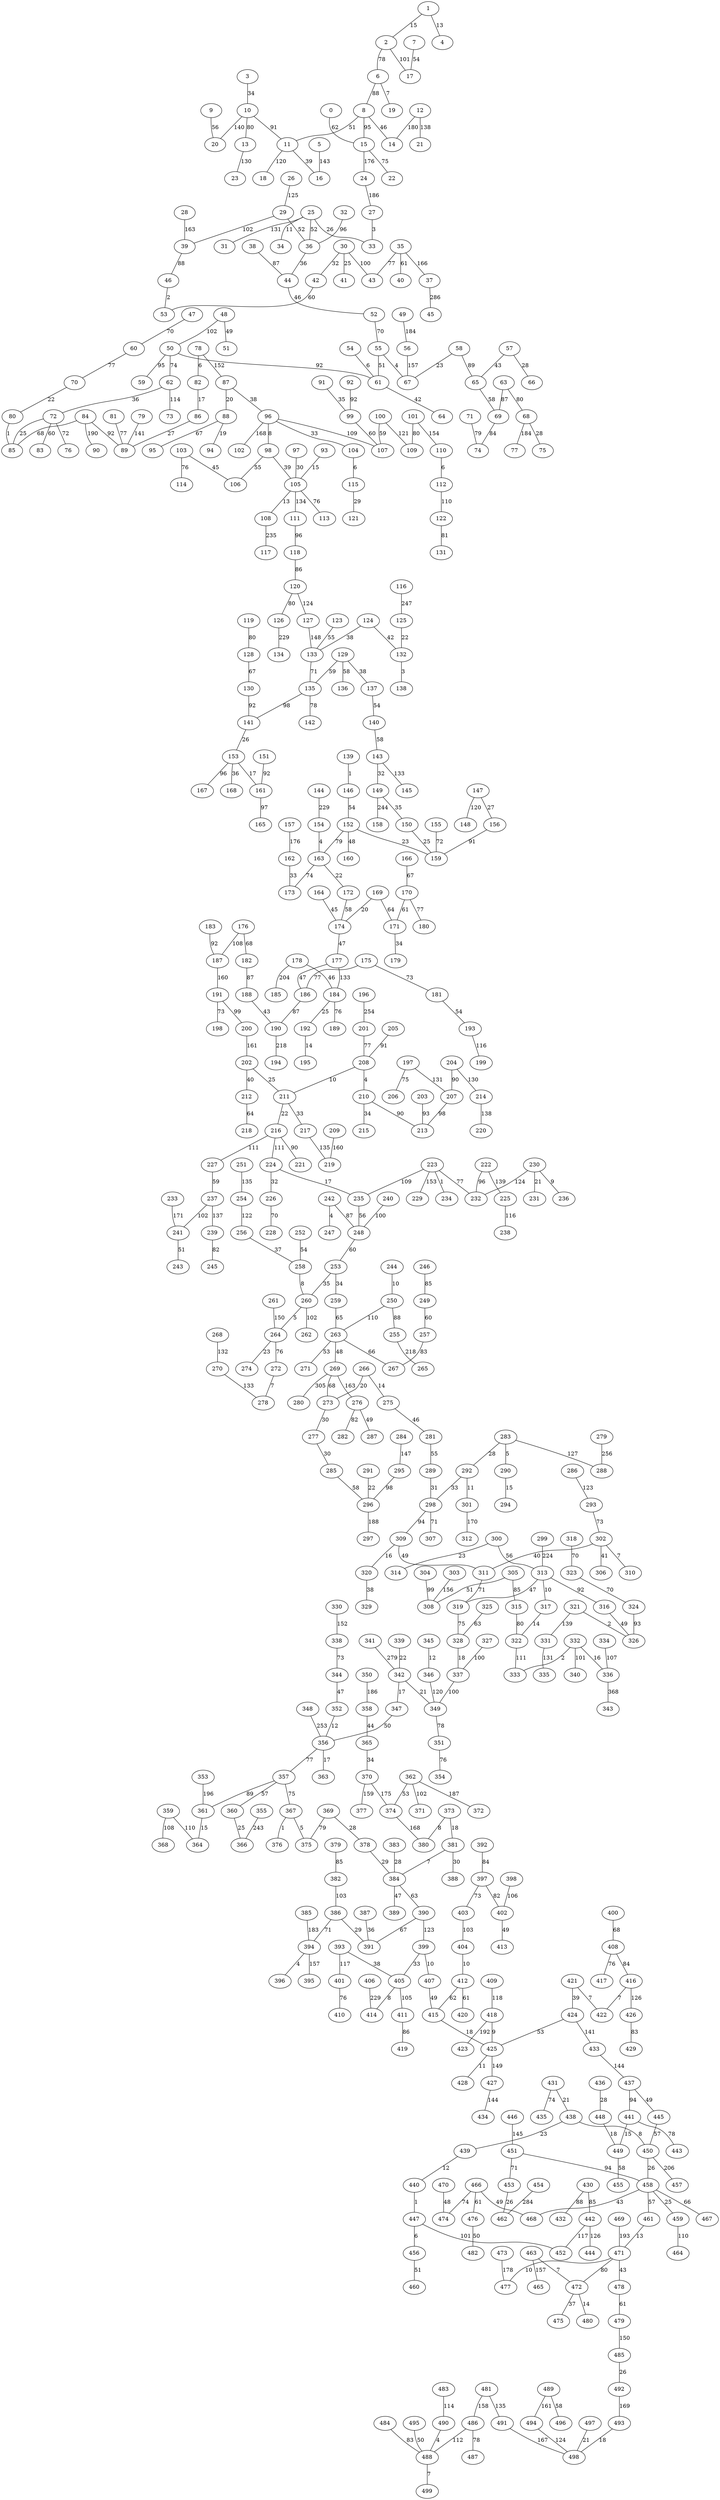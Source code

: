 strict graph G {
0;
1;
2;
3;
4;
5;
6;
7;
8;
9;
10;
11;
12;
13;
14;
15;
16;
17;
18;
19;
20;
21;
22;
23;
24;
25;
26;
27;
28;
29;
30;
31;
32;
33;
34;
35;
36;
37;
38;
39;
40;
41;
42;
43;
44;
45;
46;
47;
48;
49;
50;
51;
52;
53;
54;
55;
56;
57;
58;
59;
60;
61;
62;
63;
64;
65;
66;
67;
68;
69;
70;
71;
72;
73;
74;
75;
76;
77;
78;
79;
80;
81;
82;
83;
84;
85;
86;
87;
88;
89;
90;
91;
92;
93;
94;
95;
96;
97;
98;
99;
100;
101;
102;
103;
104;
105;
106;
107;
108;
109;
110;
111;
112;
113;
114;
115;
116;
117;
118;
119;
120;
121;
122;
123;
124;
125;
126;
127;
128;
129;
130;
131;
132;
133;
134;
135;
136;
137;
138;
139;
140;
141;
142;
143;
144;
145;
146;
147;
148;
149;
150;
151;
152;
153;
154;
155;
156;
157;
158;
159;
160;
161;
162;
163;
164;
165;
166;
167;
168;
169;
170;
171;
172;
173;
174;
175;
176;
177;
178;
179;
180;
181;
182;
183;
184;
185;
186;
187;
188;
189;
190;
191;
192;
193;
194;
195;
196;
197;
198;
199;
200;
201;
202;
203;
204;
205;
206;
207;
208;
209;
210;
211;
212;
213;
214;
215;
216;
217;
218;
219;
220;
221;
222;
223;
224;
225;
226;
227;
228;
229;
230;
231;
232;
233;
234;
235;
236;
237;
238;
239;
240;
241;
242;
243;
244;
245;
246;
247;
248;
249;
250;
251;
252;
253;
254;
255;
256;
257;
258;
259;
260;
261;
262;
263;
264;
265;
266;
267;
268;
269;
270;
271;
272;
273;
274;
275;
276;
277;
278;
279;
280;
281;
282;
283;
284;
285;
286;
287;
288;
289;
290;
291;
292;
293;
294;
295;
296;
297;
298;
299;
300;
301;
302;
303;
304;
305;
306;
307;
308;
309;
310;
311;
312;
313;
314;
315;
316;
317;
318;
319;
320;
321;
322;
323;
324;
325;
326;
327;
328;
329;
330;
331;
332;
333;
334;
335;
336;
337;
338;
339;
340;
341;
342;
343;
344;
345;
346;
347;
348;
349;
350;
351;
352;
353;
354;
355;
356;
357;
358;
359;
360;
361;
362;
363;
364;
365;
366;
367;
368;
369;
370;
371;
372;
373;
374;
375;
376;
377;
378;
379;
380;
381;
382;
383;
384;
385;
386;
387;
388;
389;
390;
391;
392;
393;
394;
395;
396;
397;
398;
399;
400;
401;
402;
403;
404;
405;
406;
407;
408;
409;
410;
411;
412;
413;
414;
415;
416;
417;
418;
419;
420;
421;
422;
423;
424;
425;
426;
427;
428;
429;
430;
431;
432;
433;
434;
435;
436;
437;
438;
439;
440;
441;
442;
443;
444;
445;
446;
447;
448;
449;
450;
451;
452;
453;
454;
455;
456;
457;
458;
459;
460;
461;
462;
463;
464;
465;
466;
467;
468;
469;
470;
471;
472;
473;
474;
475;
476;
477;
478;
479;
480;
481;
482;
483;
484;
485;
486;
487;
488;
489;
490;
491;
492;
493;
494;
495;
496;
497;
498;
499;
186 -- 190  [label=87];
211 -- 216  [label=22];
60 -- 70  [label=77];
152 -- 159  [label=23];
96 -- 98  [label=8];
412 -- 420  [label=61];
394 -- 396  [label=4];
105 -- 113  [label=76];
78 -- 87  [label=152];
30 -- 42  [label=32];
481 -- 486  [label=158];
473 -- 477  [label=178];
100 -- 109  [label=121];
486 -- 487  [label=78];
11 -- 16  [label=39];
27 -- 33  [label=3];
479 -- 485  [label=150];
98 -- 105  [label=39];
169 -- 174  [label=20];
15 -- 22  [label=75];
298 -- 307  [label=71];
356 -- 363  [label=17];
210 -- 215  [label=34];
153 -- 168  [label=36];
369 -- 375  [label=79];
96 -- 107  [label=109];
72 -- 85  [label=25];
250 -- 255  [label=88];
122 -- 131  [label=81];
346 -- 349  [label=120];
154 -- 163  [label=4];
408 -- 416  [label=84];
216 -- 227  [label=111];
292 -- 301  [label=11];
188 -- 190  [label=43];
425 -- 428  [label=11];
25 -- 33  [label=26];
266 -- 275  [label=14];
400 -- 408  [label=68];
373 -- 381  [label=18];
485 -- 492  [label=26];
433 -- 437  [label=144];
139 -- 146  [label=1];
216 -- 224  [label=111];
488 -- 499  [label=7];
442 -- 452  [label=117];
203 -- 213  [label=93];
494 -- 498  [label=124];
259 -- 263  [label=65];
79 -- 89  [label=141];
466 -- 474  [label=74];
263 -- 271  [label=53];
469 -- 471  [label=193];
49 -- 56  [label=184];
453 -- 462  [label=26];
296 -- 297  [label=188];
320 -- 329  [label=38];
458 -- 467  [label=66];
230 -- 236  [label=9];
174 -- 177  [label=47];
91 -- 99  [label=35];
367 -- 375  [label=5];
193 -- 199  [label=116];
56 -- 67  [label=157];
330 -- 338  [label=152];
342 -- 347  [label=17];
438 -- 450  [label=8];
201 -- 208  [label=77];
30 -- 41  [label=25];
369 -- 378  [label=28];
177 -- 184  [label=133];
63 -- 68  [label=80];
81 -- 89  [label=77];
127 -- 133  [label=148];
103 -- 114  [label=76];
13 -- 23  [label=130];
105 -- 108  [label=13];
50 -- 59  [label=95];
104 -- 115  [label=6];
489 -- 496  [label=58];
62 -- 72  [label=36];
118 -- 120  [label=86];
322 -- 333  [label=111];
495 -- 488  [label=50];
197 -- 207  [label=131];
321 -- 331  [label=139];
208 -- 210  [label=4];
451 -- 453  [label=71];
141 -- 153  [label=26];
283 -- 288  [label=127];
176 -- 187  [label=108];
72 -- 76  [label=72];
352 -- 356  [label=12];
431 -- 438  [label=21];
384 -- 390  [label=63];
393 -- 405  [label=38];
98 -- 106  [label=55];
470 -- 474  [label=48];
209 -- 219  [label=160];
275 -- 281  [label=46];
277 -- 285  [label=30];
2 -- 17  [label=101];
448 -- 449  [label=18];
242 -- 247  [label=4];
356 -- 357  [label=77];
227 -- 237  [label=59];
426 -- 429  [label=83];
276 -- 287  [label=49];
458 -- 468  [label=43];
327 -- 337  [label=100];
338 -- 344  [label=73];
298 -- 309  [label=94];
100 -- 107  [label=59];
383 -- 384  [label=28];
397 -- 402  [label=82];
254 -- 256  [label=122];
381 -- 388  [label=30];
178 -- 185  [label=204];
39 -- 46  [label=88];
120 -- 127  [label=124];
246 -- 249  [label=85];
418 -- 425  [label=9];
8 -- 15  [label=95];
146 -- 152  [label=54];
357 -- 367  [label=75];
3 -- 10  [label=34];
125 -- 132  [label=22];
169 -- 171  [label=64];
331 -- 335  [label=131];
235 -- 248  [label=56];
390 -- 391  [label=67];
332 -- 333  [label=2];
6 -- 8  [label=88];
170 -- 171  [label=61];
256 -- 258  [label=37];
12 -- 21  [label=138];
202 -- 212  [label=40];
58 -- 67  [label=23];
345 -- 346  [label=12];
318 -- 323  [label=70];
289 -- 298  [label=31];
461 -- 471  [label=13];
281 -- 289  [label=55];
311 -- 319  [label=71];
164 -- 174  [label=45];
362 -- 371  [label=102];
313 -- 317  [label=10];
360 -- 366  [label=25];
6 -- 19  [label=7];
472 -- 480  [label=14];
305 -- 308  [label=51];
35 -- 43  [label=77];
32 -- 36  [label=96];
447 -- 456  [label=6];
239 -- 245  [label=82];
233 -- 241  [label=171];
362 -- 372  [label=187];
152 -- 160  [label=48];
313 -- 319  [label=47];
97 -- 105  [label=30];
446 -- 451  [label=145];
402 -- 413  [label=49];
25 -- 31  [label=131];
223 -- 232  [label=77];
491 -- 498  [label=167];
223 -- 234  [label=1];
321 -- 326  [label=2];
449 -- 455  [label=58];
421 -- 424  [label=39];
50 -- 61  [label=92];
87 -- 96  [label=38];
161 -- 165  [label=97];
406 -- 414  [label=229];
458 -- 461  [label=57];
300 -- 314  [label=23];
101 -- 109  [label=80];
339 -- 342  [label=22];
497 -- 498  [label=21];
156 -- 159  [label=91];
29 -- 39  [label=102];
223 -- 235  [label=109];
210 -- 213  [label=90];
357 -- 360  [label=57];
358 -- 365  [label=44];
350 -- 358  [label=186];
8 -- 11  [label=51];
347 -- 356  [label=50];
15 -- 24  [label=176];
241 -- 243  [label=51];
192 -- 195  [label=14];
68 -- 77  [label=184];
78 -- 82  [label=6];
412 -- 415  [label=62];
361 -- 364  [label=15];
324 -- 326  [label=93];
88 -- 95  [label=67];
222 -- 225  [label=139];
471 -- 478  [label=43];
348 -- 356  [label=253];
302 -- 310  [label=7];
381 -- 384  [label=7];
225 -- 238  [label=116];
248 -- 253  [label=60];
253 -- 260  [label=35];
10 -- 20  [label=140];
493 -- 498  [label=18];
472 -- 475  [label=37];
401 -- 410  [label=76];
258 -- 260  [label=8];
30 -- 43  [label=100];
153 -- 161  [label=17];
405 -- 411  [label=105];
404 -- 412  [label=10];
35 -- 37  [label=166];
309 -- 320  [label=16];
71 -- 74  [label=79];
224 -- 235  [label=17];
37 -- 45  [label=286];
10 -- 11  [label=91];
341 -- 342  [label=279];
421 -- 422  [label=7];
260 -- 262  [label=102];
214 -- 220  [label=138];
70 -- 80  [label=22];
230 -- 231  [label=21];
386 -- 391  [label=29];
172 -- 174  [label=58];
7 -- 17  [label=54];
52 -- 55  [label=70];
450 -- 458  [label=26];
84 -- 85  [label=68];
466 -- 468  [label=49];
149 -- 158  [label=244];
143 -- 149  [label=32];
415 -- 425  [label=18];
425 -- 427  [label=149];
126 -- 134  [label=229];
385 -- 394  [label=183];
399 -- 407  [label=10];
450 -- 457  [label=206];
9 -- 20  [label=56];
182 -- 188  [label=87];
150 -- 159  [label=25];
445 -- 450  [label=57];
317 -- 322  [label=14];
162 -- 173  [label=33];
129 -- 136  [label=58];
279 -- 288  [label=256];
112 -- 122  [label=110];
302 -- 311  [label=40];
62 -- 73  [label=114];
431 -- 435  [label=74];
105 -- 111  [label=134];
103 -- 106  [label=45];
190 -- 194  [label=218];
244 -- 250  [label=10];
290 -- 294  [label=15];
334 -- 336  [label=107];
47 -- 60  [label=70];
181 -- 193  [label=54];
285 -- 296  [label=58];
483 -- 490  [label=114];
301 -- 312  [label=170];
303 -- 308  [label=156];
257 -- 267  [label=83];
237 -- 241  [label=102];
409 -- 418  [label=118];
379 -- 382  [label=85];
268 -- 270  [label=132];
128 -- 130  [label=67];
255 -- 265  [label=218];
263 -- 269  [label=48];
264 -- 274  [label=23];
211 -- 217  [label=33];
202 -- 211  [label=25];
177 -- 186  [label=47];
386 -- 394  [label=71];
93 -- 105  [label=15];
342 -- 349  [label=21];
458 -- 459  [label=25];
370 -- 377  [label=159];
459 -- 464  [label=110];
466 -- 476  [label=61];
365 -- 370  [label=34];
143 -- 145  [label=133];
291 -- 296  [label=22];
48 -- 50  [label=102];
87 -- 88  [label=20];
99 -- 107  [label=60];
0 -- 15  [label=62];
362 -- 374  [label=53];
196 -- 201  [label=254];
50 -- 62  [label=74];
130 -- 141  [label=92];
240 -- 248  [label=100];
46 -- 53  [label=2];
424 -- 433  [label=141];
269 -- 276  [label=163];
226 -- 228  [label=70];
411 -- 419  [label=86];
135 -- 142  [label=78];
440 -- 447  [label=1];
25 -- 36  [label=52];
273 -- 277  [label=30];
304 -- 308  [label=99];
357 -- 361  [label=89];
390 -- 399  [label=123];
123 -- 133  [label=55];
184 -- 192  [label=25];
28 -- 39  [label=163];
26 -- 29  [label=125];
133 -- 135  [label=71];
204 -- 207  [label=90];
315 -- 322  [label=80];
129 -- 135  [label=59];
115 -- 121  [label=29];
316 -- 326  [label=49];
269 -- 280  [label=305];
217 -- 219  [label=135];
1 -- 2  [label=15];
387 -- 391  [label=36];
355 -- 366  [label=243];
300 -- 313  [label=56];
313 -- 316  [label=92];
328 -- 337  [label=18];
336 -- 343  [label=368];
72 -- 83  [label=60];
197 -- 206  [label=75];
183 -- 187  [label=92];
373 -- 380  [label=8];
207 -- 213  [label=98];
208 -- 211  [label=10];
397 -- 403  [label=73];
438 -- 439  [label=23];
463 -- 472  [label=7];
204 -- 214  [label=130];
144 -- 154  [label=229];
283 -- 292  [label=28];
55 -- 61  [label=51];
394 -- 395  [label=157];
151 -- 161  [label=92];
418 -- 423  [label=192];
403 -- 404  [label=103];
25 -- 34  [label=11];
149 -- 150  [label=35];
270 -- 278  [label=133];
332 -- 336  [label=16];
286 -- 293  [label=123];
153 -- 167  [label=96];
305 -- 315  [label=85];
11 -- 18  [label=120];
116 -- 125  [label=247];
8 -- 14  [label=46];
63 -- 69  [label=87];
408 -- 417  [label=76];
96 -- 102  [label=168];
155 -- 159  [label=72];
437 -- 441  [label=94];
200 -- 202  [label=161];
191 -- 200  [label=99];
124 -- 133  [label=38];
175 -- 186  [label=77];
382 -- 386  [label=103];
48 -- 51  [label=49];
84 -- 89  [label=92];
36 -- 44  [label=36];
325 -- 328  [label=63];
263 -- 267  [label=66];
323 -- 324  [label=70];
38 -- 44  [label=87];
489 -- 494  [label=161];
264 -- 272  [label=76];
35 -- 40  [label=61];
309 -- 311  [label=49];
399 -- 405  [label=33];
337 -- 349  [label=100];
205 -- 208  [label=91];
416 -- 426  [label=126];
187 -- 191  [label=160];
1 -- 4  [label=13];
367 -- 376  [label=1];
58 -- 65  [label=89];
5 -- 16  [label=143];
378 -- 384  [label=29];
359 -- 368  [label=108];
166 -- 170  [label=67];
471 -- 472  [label=80];
176 -- 182  [label=68];
427 -- 434  [label=144];
250 -- 263  [label=110];
2 -- 6  [label=78];
261 -- 264  [label=150];
374 -- 380  [label=168];
137 -- 140  [label=54];
140 -- 143  [label=58];
299 -- 313  [label=224];
163 -- 173  [label=74];
82 -- 86  [label=17];
65 -- 69  [label=58];
370 -- 374  [label=175];
230 -- 232  [label=124];
484 -- 488  [label=83];
237 -- 239  [label=137];
80 -- 85  [label=1];
359 -- 364  [label=110];
184 -- 189  [label=76];
242 -- 248  [label=87];
442 -- 444  [label=126];
283 -- 290  [label=5];
424 -- 425  [label=53];
302 -- 306  [label=41];
253 -- 259  [label=34];
61 -- 64  [label=42];
430 -- 442  [label=85];
212 -- 218  [label=64];
392 -- 397  [label=84];
57 -- 66  [label=28];
223 -- 229  [label=153];
454 -- 462  [label=284];
292 -- 298  [label=33];
42 -- 53  [label=60];
29 -- 36  [label=52];
293 -- 302  [label=73];
405 -- 414  [label=8];
152 -- 163  [label=79];
111 -- 118  [label=96];
276 -- 282  [label=82];
171 -- 179  [label=34];
108 -- 117  [label=235];
119 -- 128  [label=80];
456 -- 460  [label=51];
451 -- 458  [label=94];
135 -- 141  [label=98];
490 -- 488  [label=4];
10 -- 13  [label=80];
69 -- 74  [label=84];
416 -- 422  [label=7];
476 -- 482  [label=50];
175 -- 181  [label=73];
439 -- 440  [label=12];
191 -- 198  [label=73];
124 -- 132  [label=42];
110 -- 112  [label=6];
120 -- 126  [label=80];
86 -- 89  [label=27];
478 -- 479  [label=61];
132 -- 138  [label=3];
447 -- 452  [label=101];
272 -- 278  [label=7];
216 -- 221  [label=90];
251 -- 254  [label=135];
157 -- 162  [label=176];
163 -- 172  [label=22];
430 -- 432  [label=88];
12 -- 14  [label=180];
54 -- 61  [label=6];
44 -- 52  [label=46];
481 -- 491  [label=135];
147 -- 156  [label=27];
437 -- 445  [label=49];
252 -- 258  [label=54];
486 -- 488  [label=112];
492 -- 493  [label=169];
92 -- 99  [label=92];
295 -- 296  [label=98];
407 -- 415  [label=49];
319 -- 328  [label=75];
84 -- 90  [label=190];
57 -- 65  [label=43];
129 -- 137  [label=38];
147 -- 148  [label=120];
222 -- 232  [label=96];
351 -- 354  [label=76];
55 -- 67  [label=4];
284 -- 295  [label=147];
224 -- 226  [label=32];
436 -- 448  [label=28];
398 -- 402  [label=106];
441 -- 449  [label=15];
68 -- 75  [label=28];
393 -- 401  [label=117];
260 -- 264  [label=5];
88 -- 94  [label=19];
178 -- 184  [label=46];
463 -- 465  [label=157];
384 -- 389  [label=47];
101 -- 110  [label=154];
24 -- 27  [label=186];
96 -- 104  [label=33];
249 -- 257  [label=60];
441 -- 443  [label=78];
344 -- 352  [label=47];
353 -- 361  [label=196];
170 -- 180  [label=77];
269 -- 273  [label=68];
349 -- 351  [label=78];
471 -- 477  [label=10];
332 -- 340  [label=101];
266 -- 273  [label=20];
}
